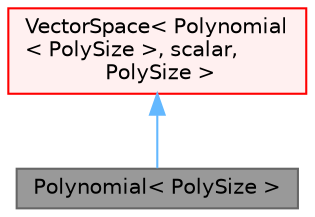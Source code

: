 digraph "Polynomial&lt; PolySize &gt;"
{
 // LATEX_PDF_SIZE
  bgcolor="transparent";
  edge [fontname=Helvetica,fontsize=10,labelfontname=Helvetica,labelfontsize=10];
  node [fontname=Helvetica,fontsize=10,shape=box,height=0.2,width=0.4];
  Node1 [id="Node000001",label="Polynomial\< PolySize \>",height=0.2,width=0.4,color="gray40", fillcolor="grey60", style="filled", fontcolor="black",tooltip="Polynomial templated on size (order):"];
  Node2 -> Node1 [id="edge1_Node000001_Node000002",dir="back",color="steelblue1",style="solid",tooltip=" "];
  Node2 [id="Node000002",label="VectorSpace\< Polynomial\l\< PolySize \>, scalar,\l PolySize \>",height=0.2,width=0.4,color="red", fillcolor="#FFF0F0", style="filled",URL="$classFoam_1_1VectorSpace.html",tooltip=" "];
}
